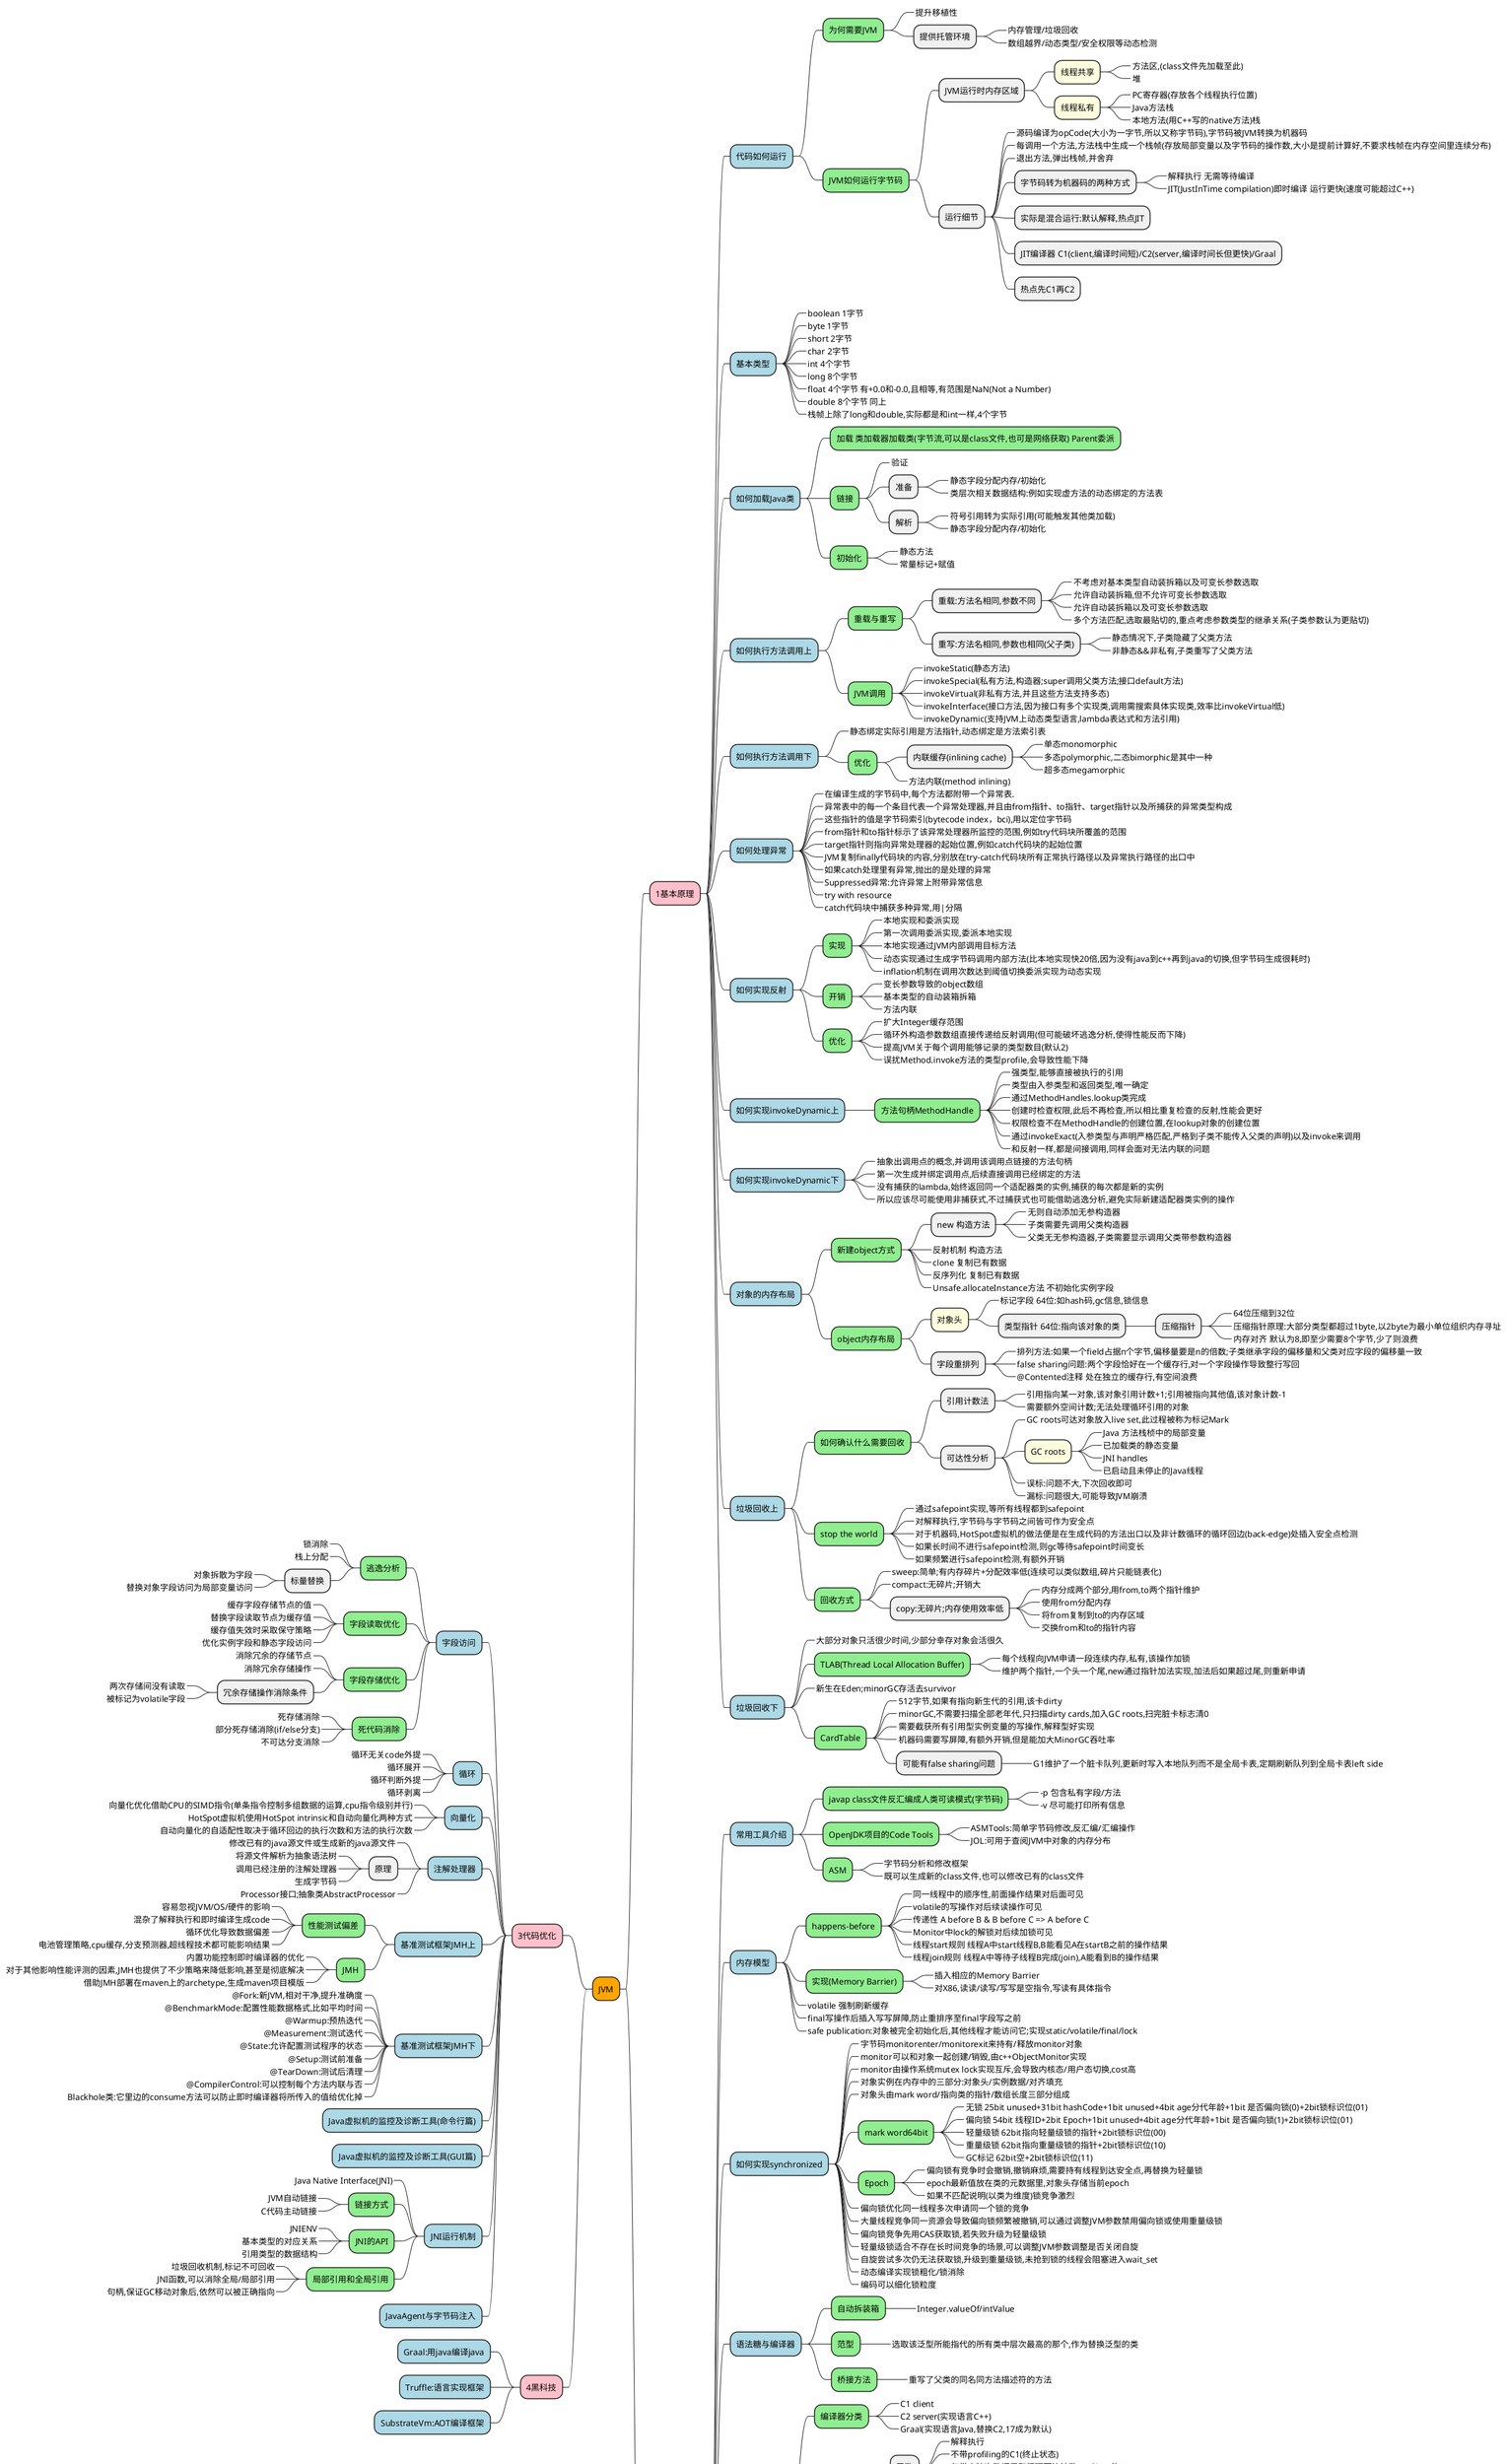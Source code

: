 @startmindmap
*[#orange] JVM
    *[#pink] 1基本原理
        *[#lightblue] 代码如何运行
            *[#lightgreen] 为何需要JVM
                *_ 提升移植性
                * 提供托管环境
                    *_ 内存管理/垃圾回收
                    *_ 数组越界/动态类型/安全权限等动态检测
            *[#lightgreen] JVM如何运行字节码
                * JVM运行时内存区域
                    *[#lightyellow] 线程共享
                        *_ 方法区,(class文件先加载至此)
                        *_ 堆
                    *[#lightyellow] 线程私有
                        *_ PC寄存器(存放各个线程执行位置)
                        *_ Java方法栈
                        *_ 本地方法(用C++写的native方法)栈
                * 运行细节
                    *_ 源码编译为opCode(大小为一字节,所以又称字节码),字节码被JVM转换为机器码
                    *_ 每调用一个方法,方法栈中生成一个栈帧(存放局部变量以及字节码的操作数,大小是提前计算好,不要求栈帧在内存空间里连续分布)
                    *_ 退出方法,弹出栈帧,并舍弃
                    * 字节码转为机器码的两种方式
                        *_ 解释执行 无需等待编译
                        *_ JIT(JustInTime compilation)即时编译 运行更快(速度可能超过C++)
                    * 实际是混合运行:默认解释,热点JIT
                    * JIT编译器 C1(client,编译时间短)/C2(server,编译时间长但更快)/Graal
                    * 热点先C1再C2
        *[#lightblue] 基本类型
            *_ boolean 1字节
            *_ byte 1字节
            *_ short 2字节
            *_ char 2字节
            *_ int 4个字节
            *_ long 8个字节
            *_ float 4个字节 有+0.0和-0.0,且相等,有范围是NaN(Not a Number)
            *_ double 8个字节 同上
            *_ 栈帧上除了long和double,实际都是和int一样,4个字节
        *[#lightblue] 如何加载Java类
            *[#lightgreen] 加载 类加载器加载类(字节流,可以是class文件,也可是网络获取) Parent委派
            *[#lightgreen] 链接
                *_ 验证
                * 准备
                    *_ 静态字段分配内存/初始化
                    *_ 类层次相关数据结构:例如实现虚方法的动态绑定的方法表
                * 解析
                    *_ 符号引用转为实际引用(可能触发其他类加载)
                    *_ 静态字段分配内存/初始化
            *[#lightgreen] 初始化
                *_ 静态方法
                *_ 常量标记+赋值
        *[#lightblue] 如何执行方法调用上
            *[#lightgreen] 重载与重写
                * 重载:方法名相同,参数不同
                    *_ 不考虑对基本类型自动装拆箱以及可变长参数选取
                    *_ 允许自动装拆箱,但不允许可变长参数选取
                    *_ 允许自动装拆箱以及可变长参数选取
                    *_ 多个方法匹配,选取最贴切的,重点考虑参数类型的继承关系(子类参数认为更贴切)
                * 重写:方法名相同,参数也相同(父子类)
                    *_ 静态情况下,子类隐藏了父类方法
                    *_ 非静态&&非私有,子类重写了父类方法
            *[#lightgreen] JVM调用
                *_ invokeStatic(静态方法)
                *_ invokeSpecial(私有方法,构造器;super调用父类方法;接口default方法)
                *_ invokeVirtual(非私有方法,并且这些方法支持多态)
                *_ invokeInterface(接口方法,因为接口有多个实现类,调用需搜索具体实现类,效率比invokeVirtual低)
                *_ invokeDynamic(支持JVM上动态类型语言,lambda表达式和方法引用)
        *[#lightblue] 如何执行方法调用下
            *_ 静态绑定实际引用是方法指针,动态绑定是方法索引表
            *[#lightgreen] 优化
                * 内联缓存(inlining cache)
                    *_ 单态monomorphic
                    *_ 多态polymorphic,二态bimorphic是其中一种
                    *_ 超多态megamorphic
                *_ 方法内联(method inlining)
        *[#lightblue] 如何处理异常
            *_ 在编译生成的字节码中,每个方法都附带一个异常表.
            *_ 异常表中的每一个条目代表一个异常处理器,并且由from指针、to指针、target指针以及所捕获的异常类型构成
            *_ 这些指针的值是字节码索引(bytecode index，bci),用以定位字节码
            *_ from指针和to指针标示了该异常处理器所监控的范围,例如try代码块所覆盖的范围
            *_ target指针则指向异常处理器的起始位置,例如catch代码块的起始位置
            *_ JVM复制finally代码块的内容,分别放在try-catch代码块所有正常执行路径以及异常执行路径的出口中
            *_ 如果catch处理里有异常,抛出的是处理的异常
            *_ Suppressed异常:允许异常上附带异常信息
            *_ try with resource
            *_ catch代码块中捕获多种异常,用|分隔
        *[#lightblue] 如何实现反射
            *[#lightgreen] 实现
                *_ 本地实现和委派实现
                *_ 第一次调用委派实现,委派本地实现
                *_ 本地实现通过JVM内部调用目标方法
                *_ 动态实现通过生成字节码调用内部方法(比本地实现快20倍,因为没有java到c++再到java的切换,但字节码生成很耗时)
                *_ inflation机制在调用次数达到阈值切换委派实现为动态实现
            *[#lightgreen] 开销
                *_ 变长参数导致的object数组
                *_ 基本类型的自动装箱拆箱
                *_ 方法内联
            *[#lightgreen] 优化
                *_ 扩大Integer缓存范围
                *_ 循环外构造参数数组直接传递给反射调用(但可能破坏逃逸分析,使得性能反而下降)
                *_ 提高JVM关于每个调用能够记录的类型数目(默认2)
                *_ 误扰Method.invoke方法的类型profile,会导致性能下降
        *[#lightblue] 如何实现invokeDynamic上
            *[#lightgreen] 方法句柄MethodHandle
                *_ 强类型,能够直接被执行的引用
                *_ 类型由入参类型和返回类型,唯一确定
                *_ 通过MethodHandles.lookup类完成
                *_ 创建时检查权限,此后不再检查,所以相比重复检查的反射,性能会更好
                *_ 权限检查不在MethodHandle的创建位置,在lookup对象的创建位置
                *_ 通过invokeExact(入参类型与声明严格匹配,严格到子类不能传入父类的声明)以及invoke来调用
                *_ 和反射一样,都是间接调用,同样会面对无法内联的问题
        *[#lightblue] 如何实现invokeDynamic下
            *_ 抽象出调用点的概念,并调用该调用点链接的方法句柄
            *_ 第一次生成并绑定调用点,后续直接调用已经绑定的方法
            *_ 没有捕获的lambda,始终返回同一个适配器类的实例,捕获的每次都是新的实例
            *_ 所以应该尽可能使用非捕获式,不过捕获式也可能借助逃逸分析,避免实际新建适配器类实例的操作
        *[#lightblue] 对象的内存布局
            *[#lightgreen] 新建object方式
                * new 构造方法
                    *_ 无则自动添加无参构造器
                    *_ 子类需要先调用父类构造器
                    *_ 父类无无参构造器,子类需要显示调用父类带参数构造器
                *_ 反射机制 构造方法
                *_ clone 复制已有数据
                *_ 反序列化 复制已有数据
                *_ Unsafe.allocateInstance方法 不初始化实例字段
            *[#lightgreen] object内存布局
                *[#lightyellow] 对象头
                    *_ 标记字段 64位:如hash码,gc信息,锁信息
                    * 类型指针 64位:指向该对象的类
                        * 压缩指针
                            *_ 64位压缩到32位
                            *_ 压缩指针原理:大部分类型都超过1byte,以2byte为最小单位组织内存寻址
                            *_ 内存对齐 默认为8,即至少需要8个字节,少了则浪费
                * 字段重排列
                    *_ 排列方法:如果一个field占据n个字节,偏移量要是n的倍数;子类继承字段的偏移量和父类对应字段的偏移量一致
                    *_ false sharing问题:两个字段恰好在一个缓存行,对一个字段操作导致整行写回
                    *_ @Contented注释 处在独立的缓存行,有空间浪费
        *[#lightblue] 垃圾回收上
            *[#lightgreen] 如何确认什么需要回收
                * 引用计数法
                    *_ 引用指向某一对象,该对象引用计数+1;引用被指向其他值,该对象计数-1
                    *_ 需要额外空间计数;无法处理循环引用的对象
                * 可达性分析
                    *_ GC roots可达对象放入live set,此过程被称为标记Mark
                    *[#lightyellow] GC roots
                        *_ Java 方法栈桢中的局部变量
                        *_ 已加载类的静态变量
                        *_ JNI handles
                        *_ 已启动且未停止的Java线程
                    *_ 误标:问题不大,下次回收即可
                    *_ 漏标:问题很大,可能导致JVM崩溃
            *[#lightgreen] stop the world
                *_ 通过safepoint实现,等所有线程都到safepoint
                *_ 对解释执行,字节码与字节码之间皆可作为安全点
                *_ 对于机器码,HotSpot虚拟机的做法便是在生成代码的方法出口以及非计数循环的循环回边(back-edge)处插入安全点检测
                *_ 如果长时间不进行safepoint检测,则gc等待safepoint时间变长
                *_ 如果频繁进行safepoint检测,有额外开销
            *[#lightgreen] 回收方式
                *_ sweep:简单;有内存碎片+分配效率低(连续可以类似数组,碎片只能链表化)
                *_ compact:无碎片;开销大
                * copy:无碎片;内存使用效率低
                    *_ 内存分成两个部分,用from,to两个指针维护
                    *_ 使用from分配内存
                    *_ 将from复制到to的内存区域
                    *_ 交换from和to的指针内容
        *[#lightblue] 垃圾回收下
            *_ 大部分对象只活很少时间,少部分幸存对象会活很久
            *[#lightgreen] TLAB(Thread Local Allocation Buffer)
                *_ 每个线程向JVM申请一段连续内存,私有,该操作加锁
                *_ 维护两个指针,一个头一个尾,new通过指针加法实现,加法后如果超过尾,则重新申请
            *_ 新生在Eden;minorGC存活去survivor
            *[#lightgreen] CardTable
                *_ 512字节,如果有指向新生代的引用,该卡dirty
                *_ minorGC,不需要扫描全部老年代,只扫描dirty cards,加入GC roots,扫完脏卡标志清0
                *_ 需要截获所有引用型实例变量的写操作,解释型好实现
                *_ 机器码需要写屏障,有额外开销,但是能加大MinorGC吞吐率
                * 可能有false sharing问题
                    *_ G1维护了一个脏卡队列,更新时写入本地队列而不是全局卡表,定期刷新队列到全局卡表left side
    *[#pink] 2高效编译
        *[#lightblue] 常用工具介绍
            *[#lightgreen] javap class文件反汇编成人类可读模式(字节码)
                *_ -p 包含私有字段/方法
                *_ -v 尽可能打印所有信息
            *[#lightgreen] OpenJDK项目的Code Tools
                *_ ASMTools:简单字节码修改,反汇编/汇编操作
                *_ JOL:可用于查阅JVM中对象的内存分布
            *[#lightgreen] ASM
                *_ 字节码分析和修改框架
                *_ 既可以生成新的class文件,也可以修改已有的class文件
        *[#lightblue] 内存模型
            *[#lightgreen] happens-before
                *_ 同一线程中的顺序性,前面操作结果对后面可见
                *_ volatile的写操作对后续读操作可见
                *_ 传递性 A before B & B before C => A before C
                *_ Monitor中lock的解锁对后续加锁可见
                *_ 线程start规则 线程A中start线程B,B能看见A在startB之前的操作结果
                *_ 线程join规则 线程A中等待子线程B完成(join),A能看到B的操作结果
            *[#lightgreen] 实现(Memory Barrier)
                *_ 插入相应的Memory Barrier
                *_ 对X86,读读/读写/写写是空指令,写读有具体指令
            *_ volatile 强制刷新缓存
            *_ final写操作后插入写写屏障,防止重排序至final字段写之前
            *_ safe publication:对象被完全初始化后,其他线程才能访问它;实现static/volatile/final/lock
        *[#lightblue] 如何实现synchronized
            *_ 字节码monitorenter/monitorexit来持有/释放monitor对象
            *_ monitor可以和对象一起创建/销毁,由c++ObjectMonitor实现
            *_ monitor由操作系统mutex lock实现互斥,会导致内核态/用户态切换,cost高
            *_ 对象实例在内存中的三部分:对象头/实例数据/对齐填充
            *_ 对象头由mark word/指向类的指针/数组长度三部分组成
            *[#lightgreen] mark word64bit
                *_ 无锁 25bit unused+31bit hashCode+1bit unused+4bit age分代年龄+1bit 是否偏向锁(0)+2bit锁标识位(01)
                *_ 偏向锁 54bit 线程ID+2bit Epoch+1bit unused+4bit age分代年龄+1bit 是否偏向锁(1)+2bit锁标识位(01)
                *_ 轻量级锁 62bit指向轻量级锁的指针+2bit锁标识位(00)
                *_ 重量级锁 62bit指向重量级锁的指针+2bit锁标识位(10)
                *_ GC标记 62bit空+2bit锁标识位(11)
            *[#lightgreen] Epoch
                *_ 偏向锁有竞争时会撤销,撤销麻烦,需要持有线程到达安全点,再替换为轻量锁
                *_ epoch最新值放在类的元数据里,对象头存储当前epoch
                *_ 如果不匹配说明(以类为维度)锁竞争激烈
            *_ 偏向锁优化同一线程多次申请同一个锁的竞争
            *_ 大量线程竞争同一资源会导致偏向锁频繁被撤销,可以通过调整JVM参数禁用偏向锁或使用重量级锁
            *_ 偏向锁竞争先用CAS获取锁,若失败升级为轻量级锁
            *_ 轻量级锁适合不存在长时间竞争的场景,可以调整JVM参数调整是否关闭自旋
            *_ 自旋尝试多次仍无法获取锁,升级到重量级锁,未抢到锁的线程会阻塞进入wait_set
            *_ 动态编译实现锁粗化/锁消除
            *_ 编码可以细化锁粒度
        *[#lightblue] 语法糖与编译器
            *[#lightgreen] 自动拆装箱
                *_ Integer.valueOf/intValue
            *[#lightgreen] 范型
                *_ 选取该泛型所能指代的所有类中层次最高的那个,作为替换泛型的类
            *[#lightgreen] 桥接方法
                *_ 重写了父类的同名同方法描述符的方法
        *[#lightblue] 即时编译上
            *[#lightgreen] 编译器分类
                *_ C1 client
                *_ C2 server(实现语言C++)
                *_ Graal(实现语言Java,替换C2,17成为默认)
            *[#lightgreen] 分层编译
                * 层数
                    *_ 解释执行
                    *_ 不带profiling的C1(终止状态)
                    *_ 仅带方法次数调用和循环回边计数profiling的C1
                    *_ 带所有profiling的C1
                    *_ C2(终止状态)
                *_ 性能:C2>C1(1)>C1(2)>C1(3)
                *_ C2性能高于C1 30%,C1(2)又高于C1(3) 30%,主要是profiling有额外开销
            *[#lightgreen] 即时编译触发
                *_ 调用次数和回边执行次数
                * 动态调整阈值
                    *_ 系数s=queue_size_X/(TierXLoadFeedback*compiler_count_X)+1
                    *_ 其中X是执行层次,可取3或者4
                    *_ queue_size_X是执行层次为X的待编译方法的数目
                    *_ TierXLoadFeedback是预设好的参数,其中Tier3LoadFeedback为5,Tier4LoadFeedback为3
                    *_ compiler_count_X是层次X的编译线程数目
            *[#lightgreen] OSR(On-Stack-Replacement)编译
                *_ 循环回边计数器
                *_ 解决单次调用包含热循环的性能优化问题
        *[#lightblue] 即时编译下
            *[#lightgreen] profiling
                *_ branch profile
                *_ receiver type profile
                *_ 解释过程没有profile,C1后,JVM认为该方法有可能被C2编译,方才在该方法的C1代码中收集这些profile
                *_ C2可以根据收集得到的数据进行猜测,假设接下来的执行同样会按照所收集的profile进行,从而作出比较激进的优化
            *[#lightgreen] 基于分支的profiling
                *_ 未执行过的分支被剪枝
            *[#lightgreen] 基于类型的profiling
                *_ compiler假设动态类型只有profile中的那几个
            *[#lightgreen] 去优化
                *_ 退回解释执行
                *_ 插入陷阱(在被剪枝的分支)进行去优化
                *_ 根据去优化的原因决定是否保留机器码和何时重新编译Java方法
        *[#lightblue] 即时编译器的中间表达形式
            *[#lightgreen] IR(Intermediate Representation)
                *_ java字节码
                *_ 即时编译器会将Java字节码转换成SSA(Static Single Assignment) IR
            *[#lightgreen] sea-of-nodes
                *_ 节点调度
                *_ 内存依赖
            *[#lightgreen] GVN(Global Value Numbering)
                *_ IR图上的公共子表达式消除(Common Subexpression Elimination,CSE)
        *[#lightblue] 字节码(基础篇)
            *[#lightgreen] 加载常量
                *_ iconst [-1,5]
                *_ bipush [-128,127]
                *_ sipush [-32768,32767]
                *_ ldc any int value
                *_ fconst any float value
                *_ dconst any double value
                *_ aconst reference
            *[#lightgreen] 操作数栈
                *_ dup 复制栈顶
                *_ pop 弹出栈顶
                *_ swap 交换栈顶
            *[#lightgreen] 局部变量区访问
                *_ iload 加载(至操作数栈)int
                *_ istore 存储(回局部变量数组)int
                *_ aload reference加载
                *_ astore reference存储
                *_ iinc 增加,常用于循环自增量更新
            *[#lightgreen] Java相关
                *_ new
                *_ instanceof
                *_ checkcast
                *_ athrow
                *_ monitorenter
                *_ monitorexit
            *[#lightgreen] 字段访问
                *_ getstatic
                *_ putstatic
                *_ getfield
                *_ putfield
            *[#lightgreen] 方法调用
                *_ invokestatic
                *_ invokevirtual
                *_ invokespecial
                *_ invokeinterface
                *_ invokedynamic
            *[#lightgreen] 数组相关
                *_ newarray
                *_ anewarray
                *_ multianewarray
                *_ arraylength
            *[#lightgreen] 控制流
                *_ goto
                *_ tableswitch
                *_ lookupswitch
                *_ 条件跳转
                *_ 返回
            *[#lightgreen] 计算
        *[#lightblue] 方法内联上
            *_ 在编译过程中,将目标方法的方法体纳入编译范围之中,并取代原方法调用的优化手段
            *[#lightgreen] 优势
                *_ 消除调用本身带来的性能开销
                *_ 触发更多优化
            *[#lightgreen] 过程
                *_ 解析字节码
                *_ 生成IR图
                *_ 内联目标方法的IR图到调用着方法的IR图里
            *[#lightgreen] 属性
                *_ 内联越多,性能越高
                *_ 内联越多,编译时间越长
                *_ 生成机器码越长,越容易填满Code Cache,导致即时编译被关闭
                * 内联规则
                    *_ 强制内联
                    *_ 强制不内联
                    *_ 方法调用层数
                    *_ 程序路径的热度
                    *_ 目标方法的调用次数和大小
                    *_ 当前IR图的大小
        *[#lightblue] 方法内联下
            *_ 对于需要动态绑定的虚方法调用,需要先去虚化,再进行方法内联
            *[#lightgreen] 完全去虚化
                * 基于类型推导
                    *_ 数据流分析
                    *_ sea-of-nodes IR
                * 基于类层次分析
                    *_ 设定一些assumption
                    *_ 类加载时验证
                    *_ final可以去除assumption
            *[#lightgreen] 条件去虚化
                *_ 基于类型profile的类型比较
                * 若匹配不到
                    *_ 完整的类型profile:去优化,重新收集profile
                    *_ 不完整的类型profile:重新收集意义不大,直接虚调用
        *[#lightblue] hotspot虚拟机的intrinsic
            *_ @HotSpotIntrinsicCandidate注解
            *_ 实现方式
                *_ 桩程序,解释器/编译器都能用,直接替换
                *_ 特殊的IR节点,只有编译器能用.内联过程中,替换IR节点
            * 依赖CPU指令
                *_ 加法判断是否溢出
                *_ StringLatin1.indexOf SIMD指令(Single Instruction Multiple Data)
                *_ Integer.bitCount
                *_ Thread.currentThread方法
                *_ Unsafe.compareAndSwap方法
        *[#lightblue] 逃逸分析
            *_ 一种确定指针动态范围的静态分析,在程序的哪些地方可以访问到指针
            *[#lightgreen] 依据
                *_ 一是对象是否被存入堆中(静态字段或者堆中对象的实例字段)
                *_ 二是对象是否被传入未知代码中
            *[#lightgreen] 优化
                *_ 锁消除
                *_ 标量替换
                *_ 栈上分配
            *[#lightgreen] 部分逃逸分析
                *_ 与控制流有关
                *_ 判断新建对象仅在部分分支中逃逸,将对象的新建操作推延至对象逃逸的分支中
left side
    *[#pink] 3代码优化
        *[#lightblue] 字段访问
            *[#lightgreen] 逃逸分析
                *_ 锁消除
                *_ 栈上分配
                * 标量替换
                    *_ 对象拆散为字段
                    *_ 替换对象字段访问为局部变量访问
            *[#lightgreen] 字段读取优化
                *_ 缓存字段存储节点的值
                *_ 替换字段读取节点为缓存值
                *_ 缓存值失效时采取保守策略
                *_ 优化实例字段和静态字段访问
            *[#lightgreen] 字段存储优化
                *_ 消除冗余的存储节点
                *_ 消除冗余存储操作
                * 冗余存储操作消除条件
                    *_ 两次存储间没有读取
                    *_ 被标记为volatile字段
            *[#lightgreen] 死代码消除
                *_ 死存储消除
                *_ 部分死存储消除(if/else分支)
                *_ 不可达分支消除
        *[#lightblue] 循环
            *_ 循环无关code外提
            *_ 循环展开
            *_ 循环判断外提
            *_ 循环剥离
        *[#lightblue] 向量化
            *_ 向量化优化借助CPU的SIMD指令(单条指令控制多组数据的运算,cpu指令级别并行)
            *_ HotSpot虚拟机使用HotSpot intrinsic和自动向量化两种方式
            *_ 自动向量化的自适配性取决于循环回边的执行次数和方法的执行次数
        *[#lightblue] 注解处理器
            *_ 修改已有的java源文件或生成新的java源文件
            * 原理
                *_ 将源文件解析为抽象语法树
                *_ 调用已经注册的注解处理器
                *_ 生成字节码
            *_ Processor接口;抽象类AbstractProcessor
        *[#lightblue] 基准测试框架JMH上
            *[#lightgreen] 性能测试偏差
                *_ 容易忽视JVM/OS/硬件的影响
                *_ 混杂了解释执行和即时编译生成code
                *_ 循环优化导致数据偏差
                *_ 电池管理策略,cpu缓存,分支预测器,超线程技术都可能影响结果
            *[#lightgreen] JMH
                *_ 内置功能控制即时编译器的优化
                *_ 对于其他影响性能评测的因素,JMH也提供了不少策略来降低影响,甚至是彻底解决
                *_ 借助JMH部署在maven上的archetype,生成maven项目模版
        *[#lightblue] 基准测试框架JMH下
            *_ @Fork:新JVM,相对干净,提升准确度
            *_ @BenchmarkMode:配置性能数据格式,比如平均时间
            *_ @Warmup:预热迭代
            *_ @Measurement:测试迭代
            *_ @State:允许配置测试程序的状态
            *_ @Setup:测试前准备
            *_ @TearDown:测试后清理
            *_ @CompilerControl:可以控制每个方法内联与否
            *_ Blackhole类:它里边的consume方法可以防止即时编译器将所传入的值给优化掉
        *[#lightblue] Java虚拟机的监控及诊断工具(命令行篇)
        *[#lightblue] Java虚拟机的监控及诊断工具(GUI篇)
        *[#lightblue] JNI运行机制
            *_ Java Native Interface(JNI)
            *[#lightgreen] 链接方式
                *_ JVM自动链接
                *_ C代码主动链接
            *[#lightgreen] JNI的API
                *_ JNIENV
                *_ 基本类型的对应关系
                *_ 引用类型的数据结构
            *[#lightgreen] 局部引用和全局引用
                *_ 垃圾回收机制,标记不可回收
                *_ JNI函数,可以消除全局/局部引用
                *_ 句柄,保证GC移动对象后,依然可以被正确指向
        *[#lightblue] JavaAgent与字节码注入
    *[#pink] 4黑科技
        *[#lightblue] Graal:用java编译java
        *[#lightblue] Truffle:语言实现框架
        *[#lightblue] SubstrateVm:AOT编译框架
@endmindmap
